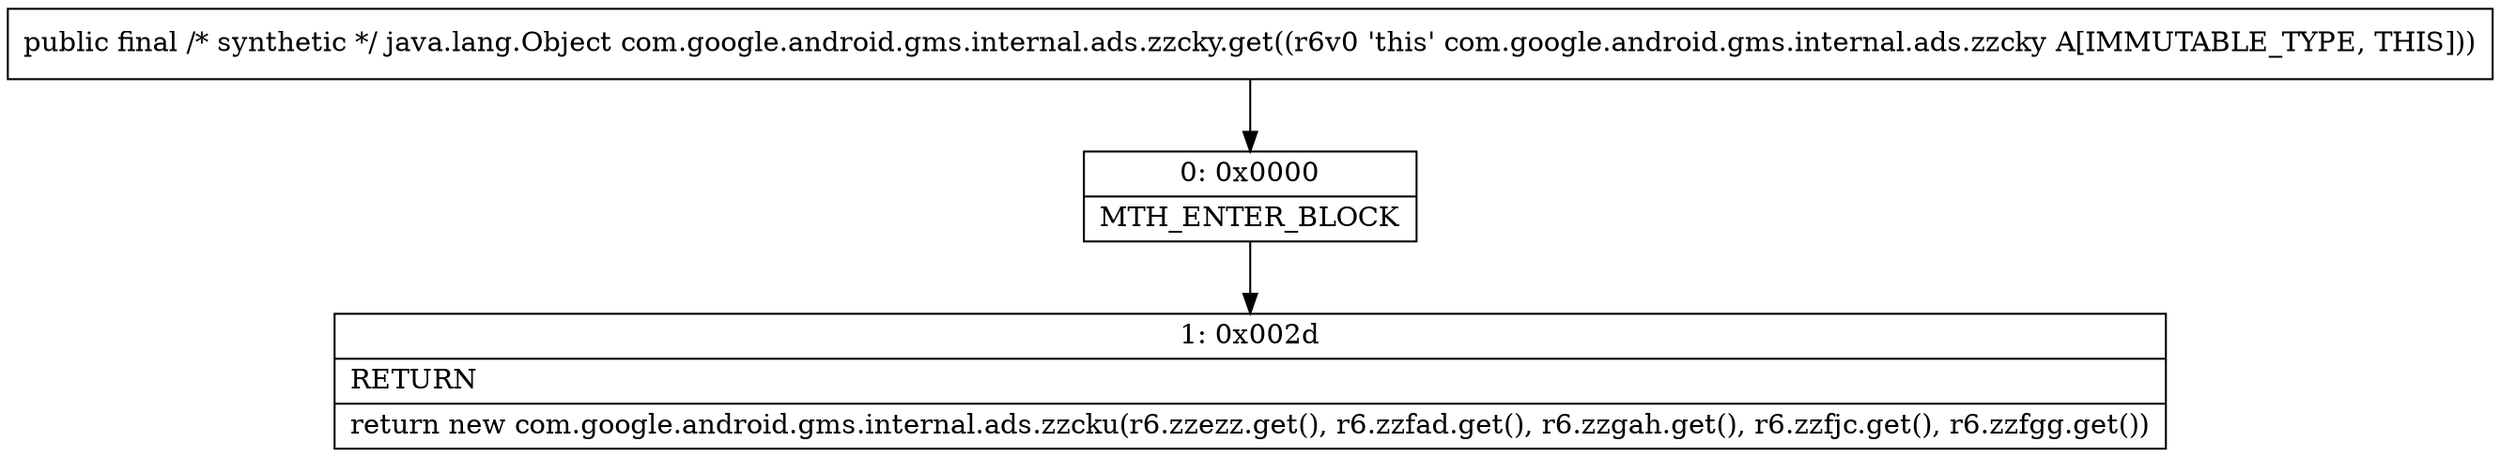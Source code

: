 digraph "CFG forcom.google.android.gms.internal.ads.zzcky.get()Ljava\/lang\/Object;" {
Node_0 [shape=record,label="{0\:\ 0x0000|MTH_ENTER_BLOCK\l}"];
Node_1 [shape=record,label="{1\:\ 0x002d|RETURN\l|return new com.google.android.gms.internal.ads.zzcku(r6.zzezz.get(), r6.zzfad.get(), r6.zzgah.get(), r6.zzfjc.get(), r6.zzfgg.get())\l}"];
MethodNode[shape=record,label="{public final \/* synthetic *\/ java.lang.Object com.google.android.gms.internal.ads.zzcky.get((r6v0 'this' com.google.android.gms.internal.ads.zzcky A[IMMUTABLE_TYPE, THIS])) }"];
MethodNode -> Node_0;
Node_0 -> Node_1;
}


